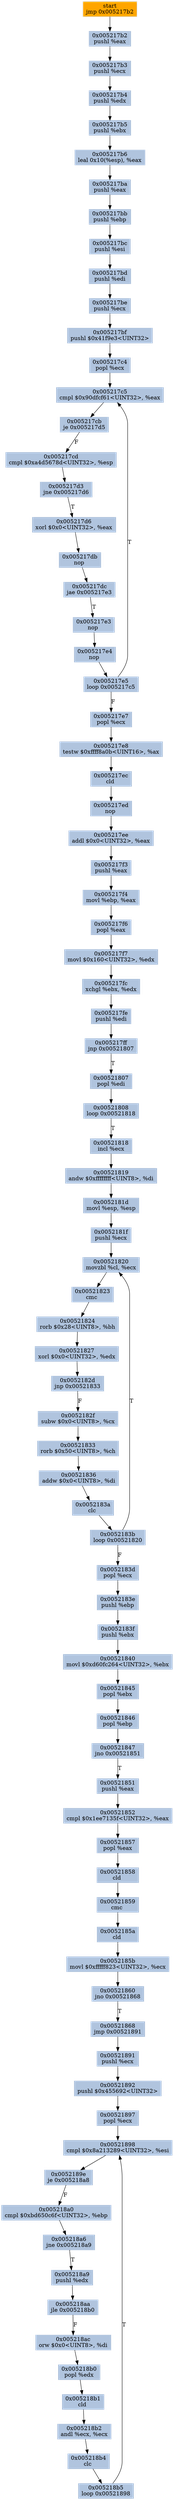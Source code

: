 digraph G {
node[shape=rectangle,style=filled,fillcolor=lightsteelblue,color=lightsteelblue]
bgcolor="transparent"
a0x0052175cjmp_0x005217b2[label="start\njmp 0x005217b2",fillcolor="orange",color="lightgrey"];
a0x005217b2pushl_eax[label="0x005217b2\npushl %eax"];
a0x005217b3pushl_ecx[label="0x005217b3\npushl %ecx"];
a0x005217b4pushl_edx[label="0x005217b4\npushl %edx"];
a0x005217b5pushl_ebx[label="0x005217b5\npushl %ebx"];
a0x005217b6leal_0x10esp__eax[label="0x005217b6\nleal 0x10(%esp), %eax"];
a0x005217bapushl_eax[label="0x005217ba\npushl %eax"];
a0x005217bbpushl_ebp[label="0x005217bb\npushl %ebp"];
a0x005217bcpushl_esi[label="0x005217bc\npushl %esi"];
a0x005217bdpushl_edi[label="0x005217bd\npushl %edi"];
a0x005217bepushl_ecx[label="0x005217be\npushl %ecx"];
a0x005217bfpushl_0x41f9e3UINT32[label="0x005217bf\npushl $0x41f9e3<UINT32>"];
a0x005217c4popl_ecx[label="0x005217c4\npopl %ecx"];
a0x005217c5cmpl_0x90dfcf61UINT32_eax[label="0x005217c5\ncmpl $0x90dfcf61<UINT32>, %eax"];
a0x005217cbje_0x005217d5[label="0x005217cb\nje 0x005217d5"];
a0x005217cdcmpl_0xa4d5678dUINT32_esp[label="0x005217cd\ncmpl $0xa4d5678d<UINT32>, %esp"];
a0x005217d3jne_0x005217d6[label="0x005217d3\njne 0x005217d6"];
a0x005217d6xorl_0x0UINT32_eax[label="0x005217d6\nxorl $0x0<UINT32>, %eax"];
a0x005217dbnop_[label="0x005217db\nnop "];
a0x005217dcjae_0x005217e3[label="0x005217dc\njae 0x005217e3"];
a0x005217e3nop_[label="0x005217e3\nnop "];
a0x005217e4nop_[label="0x005217e4\nnop "];
a0x005217e5loop_0x005217c5[label="0x005217e5\nloop 0x005217c5"];
a0x005217e7popl_ecx[label="0x005217e7\npopl %ecx"];
a0x005217e8testw_0xffff8a0bUINT16_ax[label="0x005217e8\ntestw $0xffff8a0b<UINT16>, %ax"];
a0x005217eccld_[label="0x005217ec\ncld "];
a0x005217ednop_[label="0x005217ed\nnop "];
a0x005217eeaddl_0x0UINT32_eax[label="0x005217ee\naddl $0x0<UINT32>, %eax"];
a0x005217f3pushl_eax[label="0x005217f3\npushl %eax"];
a0x005217f4movl_ebp_eax[label="0x005217f4\nmovl %ebp, %eax"];
a0x005217f6popl_eax[label="0x005217f6\npopl %eax"];
a0x005217f7movl_0x160UINT32_edx[label="0x005217f7\nmovl $0x160<UINT32>, %edx"];
a0x005217fcxchgl_ebx_edx[label="0x005217fc\nxchgl %ebx, %edx"];
a0x005217fepushl_edi[label="0x005217fe\npushl %edi"];
a0x005217ffjnp_0x00521807[label="0x005217ff\njnp 0x00521807"];
a0x00521807popl_edi[label="0x00521807\npopl %edi"];
a0x00521808loop_0x00521818[label="0x00521808\nloop 0x00521818"];
a0x00521818incl_ecx[label="0x00521818\nincl %ecx"];
a0x00521819andw_0xffffffffUINT8_di[label="0x00521819\nandw $0xffffffff<UINT8>, %di"];
a0x0052181dmovl_esp_esp[label="0x0052181d\nmovl %esp, %esp"];
a0x0052181fpushl_ecx[label="0x0052181f\npushl %ecx"];
a0x00521820movzbl_cl_ecx[label="0x00521820\nmovzbl %cl, %ecx"];
a0x00521823cmc_[label="0x00521823\ncmc "];
a0x00521824rorb_0x28UINT8_bh[label="0x00521824\nrorb $0x28<UINT8>, %bh"];
a0x00521827xorl_0x0UINT32_edx[label="0x00521827\nxorl $0x0<UINT32>, %edx"];
a0x0052182djnp_0x00521833[label="0x0052182d\njnp 0x00521833"];
a0x0052182fsubw_0x0UINT8_cx[label="0x0052182f\nsubw $0x0<UINT8>, %cx"];
a0x00521833rorb_0x50UINT8_ch[label="0x00521833\nrorb $0x50<UINT8>, %ch"];
a0x00521836addw_0x0UINT8_di[label="0x00521836\naddw $0x0<UINT8>, %di"];
a0x0052183aclc_[label="0x0052183a\nclc "];
a0x0052183bloop_0x00521820[label="0x0052183b\nloop 0x00521820"];
a0x0052183dpopl_ecx[label="0x0052183d\npopl %ecx"];
a0x0052183epushl_ebp[label="0x0052183e\npushl %ebp"];
a0x0052183fpushl_ebx[label="0x0052183f\npushl %ebx"];
a0x00521840movl_0xd60fc264UINT32_ebx[label="0x00521840\nmovl $0xd60fc264<UINT32>, %ebx"];
a0x00521845popl_ebx[label="0x00521845\npopl %ebx"];
a0x00521846popl_ebp[label="0x00521846\npopl %ebp"];
a0x00521847jno_0x00521851[label="0x00521847\njno 0x00521851"];
a0x00521851pushl_eax[label="0x00521851\npushl %eax"];
a0x00521852cmpl_0x1ee7135fUINT32_eax[label="0x00521852\ncmpl $0x1ee7135f<UINT32>, %eax"];
a0x00521857popl_eax[label="0x00521857\npopl %eax"];
a0x00521858cld_[label="0x00521858\ncld "];
a0x00521859cmc_[label="0x00521859\ncmc "];
a0x0052185acld_[label="0x0052185a\ncld "];
a0x0052185bmovl_0xfffff823UINT32_ecx[label="0x0052185b\nmovl $0xfffff823<UINT32>, %ecx"];
a0x00521860jno_0x00521868[label="0x00521860\njno 0x00521868"];
a0x00521868jmp_0x00521891[label="0x00521868\njmp 0x00521891"];
a0x00521891pushl_ecx[label="0x00521891\npushl %ecx"];
a0x00521892pushl_0x455692UINT32[label="0x00521892\npushl $0x455692<UINT32>"];
a0x00521897popl_ecx[label="0x00521897\npopl %ecx"];
a0x00521898cmpl_0x8a213289UINT32_esi[label="0x00521898\ncmpl $0x8a213289<UINT32>, %esi"];
a0x0052189eje_0x005218a8[label="0x0052189e\nje 0x005218a8"];
a0x005218a0cmpl_0xbd650c6fUINT32_ebp[label="0x005218a0\ncmpl $0xbd650c6f<UINT32>, %ebp"];
a0x005218a6jne_0x005218a9[label="0x005218a6\njne 0x005218a9"];
a0x005218a9pushl_edx[label="0x005218a9\npushl %edx"];
a0x005218aajle_0x005218b0[label="0x005218aa\njle 0x005218b0"];
a0x005218acorw_0x0UINT8_di[label="0x005218ac\norw $0x0<UINT8>, %di"];
a0x005218b0popl_edx[label="0x005218b0\npopl %edx"];
a0x005218b1cld_[label="0x005218b1\ncld "];
a0x005218b2andl_ecx_ecx[label="0x005218b2\nandl %ecx, %ecx"];
a0x005218b4clc_[label="0x005218b4\nclc "];
a0x005218b5loop_0x00521898[label="0x005218b5\nloop 0x00521898"];
a0x0052175cjmp_0x005217b2 -> a0x005217b2pushl_eax [color="#000000"];
a0x005217b2pushl_eax -> a0x005217b3pushl_ecx [color="#000000"];
a0x005217b3pushl_ecx -> a0x005217b4pushl_edx [color="#000000"];
a0x005217b4pushl_edx -> a0x005217b5pushl_ebx [color="#000000"];
a0x005217b5pushl_ebx -> a0x005217b6leal_0x10esp__eax [color="#000000"];
a0x005217b6leal_0x10esp__eax -> a0x005217bapushl_eax [color="#000000"];
a0x005217bapushl_eax -> a0x005217bbpushl_ebp [color="#000000"];
a0x005217bbpushl_ebp -> a0x005217bcpushl_esi [color="#000000"];
a0x005217bcpushl_esi -> a0x005217bdpushl_edi [color="#000000"];
a0x005217bdpushl_edi -> a0x005217bepushl_ecx [color="#000000"];
a0x005217bepushl_ecx -> a0x005217bfpushl_0x41f9e3UINT32 [color="#000000"];
a0x005217bfpushl_0x41f9e3UINT32 -> a0x005217c4popl_ecx [color="#000000"];
a0x005217c4popl_ecx -> a0x005217c5cmpl_0x90dfcf61UINT32_eax [color="#000000"];
a0x005217c5cmpl_0x90dfcf61UINT32_eax -> a0x005217cbje_0x005217d5 [color="#000000"];
a0x005217cbje_0x005217d5 -> a0x005217cdcmpl_0xa4d5678dUINT32_esp [color="#000000",label="F"];
a0x005217cdcmpl_0xa4d5678dUINT32_esp -> a0x005217d3jne_0x005217d6 [color="#000000"];
a0x005217d3jne_0x005217d6 -> a0x005217d6xorl_0x0UINT32_eax [color="#000000",label="T"];
a0x005217d6xorl_0x0UINT32_eax -> a0x005217dbnop_ [color="#000000"];
a0x005217dbnop_ -> a0x005217dcjae_0x005217e3 [color="#000000"];
a0x005217dcjae_0x005217e3 -> a0x005217e3nop_ [color="#000000",label="T"];
a0x005217e3nop_ -> a0x005217e4nop_ [color="#000000"];
a0x005217e4nop_ -> a0x005217e5loop_0x005217c5 [color="#000000"];
a0x005217e5loop_0x005217c5 -> a0x005217c5cmpl_0x90dfcf61UINT32_eax [color="#000000",label="T"];
a0x005217e5loop_0x005217c5 -> a0x005217e7popl_ecx [color="#000000",label="F"];
a0x005217e7popl_ecx -> a0x005217e8testw_0xffff8a0bUINT16_ax [color="#000000"];
a0x005217e8testw_0xffff8a0bUINT16_ax -> a0x005217eccld_ [color="#000000"];
a0x005217eccld_ -> a0x005217ednop_ [color="#000000"];
a0x005217ednop_ -> a0x005217eeaddl_0x0UINT32_eax [color="#000000"];
a0x005217eeaddl_0x0UINT32_eax -> a0x005217f3pushl_eax [color="#000000"];
a0x005217f3pushl_eax -> a0x005217f4movl_ebp_eax [color="#000000"];
a0x005217f4movl_ebp_eax -> a0x005217f6popl_eax [color="#000000"];
a0x005217f6popl_eax -> a0x005217f7movl_0x160UINT32_edx [color="#000000"];
a0x005217f7movl_0x160UINT32_edx -> a0x005217fcxchgl_ebx_edx [color="#000000"];
a0x005217fcxchgl_ebx_edx -> a0x005217fepushl_edi [color="#000000"];
a0x005217fepushl_edi -> a0x005217ffjnp_0x00521807 [color="#000000"];
a0x005217ffjnp_0x00521807 -> a0x00521807popl_edi [color="#000000",label="T"];
a0x00521807popl_edi -> a0x00521808loop_0x00521818 [color="#000000"];
a0x00521808loop_0x00521818 -> a0x00521818incl_ecx [color="#000000",label="T"];
a0x00521818incl_ecx -> a0x00521819andw_0xffffffffUINT8_di [color="#000000"];
a0x00521819andw_0xffffffffUINT8_di -> a0x0052181dmovl_esp_esp [color="#000000"];
a0x0052181dmovl_esp_esp -> a0x0052181fpushl_ecx [color="#000000"];
a0x0052181fpushl_ecx -> a0x00521820movzbl_cl_ecx [color="#000000"];
a0x00521820movzbl_cl_ecx -> a0x00521823cmc_ [color="#000000"];
a0x00521823cmc_ -> a0x00521824rorb_0x28UINT8_bh [color="#000000"];
a0x00521824rorb_0x28UINT8_bh -> a0x00521827xorl_0x0UINT32_edx [color="#000000"];
a0x00521827xorl_0x0UINT32_edx -> a0x0052182djnp_0x00521833 [color="#000000"];
a0x0052182djnp_0x00521833 -> a0x0052182fsubw_0x0UINT8_cx [color="#000000",label="F"];
a0x0052182fsubw_0x0UINT8_cx -> a0x00521833rorb_0x50UINT8_ch [color="#000000"];
a0x00521833rorb_0x50UINT8_ch -> a0x00521836addw_0x0UINT8_di [color="#000000"];
a0x00521836addw_0x0UINT8_di -> a0x0052183aclc_ [color="#000000"];
a0x0052183aclc_ -> a0x0052183bloop_0x00521820 [color="#000000"];
a0x0052183bloop_0x00521820 -> a0x00521820movzbl_cl_ecx [color="#000000",label="T"];
a0x0052183bloop_0x00521820 -> a0x0052183dpopl_ecx [color="#000000",label="F"];
a0x0052183dpopl_ecx -> a0x0052183epushl_ebp [color="#000000"];
a0x0052183epushl_ebp -> a0x0052183fpushl_ebx [color="#000000"];
a0x0052183fpushl_ebx -> a0x00521840movl_0xd60fc264UINT32_ebx [color="#000000"];
a0x00521840movl_0xd60fc264UINT32_ebx -> a0x00521845popl_ebx [color="#000000"];
a0x00521845popl_ebx -> a0x00521846popl_ebp [color="#000000"];
a0x00521846popl_ebp -> a0x00521847jno_0x00521851 [color="#000000"];
a0x00521847jno_0x00521851 -> a0x00521851pushl_eax [color="#000000",label="T"];
a0x00521851pushl_eax -> a0x00521852cmpl_0x1ee7135fUINT32_eax [color="#000000"];
a0x00521852cmpl_0x1ee7135fUINT32_eax -> a0x00521857popl_eax [color="#000000"];
a0x00521857popl_eax -> a0x00521858cld_ [color="#000000"];
a0x00521858cld_ -> a0x00521859cmc_ [color="#000000"];
a0x00521859cmc_ -> a0x0052185acld_ [color="#000000"];
a0x0052185acld_ -> a0x0052185bmovl_0xfffff823UINT32_ecx [color="#000000"];
a0x0052185bmovl_0xfffff823UINT32_ecx -> a0x00521860jno_0x00521868 [color="#000000"];
a0x00521860jno_0x00521868 -> a0x00521868jmp_0x00521891 [color="#000000",label="T"];
a0x00521868jmp_0x00521891 -> a0x00521891pushl_ecx [color="#000000"];
a0x00521891pushl_ecx -> a0x00521892pushl_0x455692UINT32 [color="#000000"];
a0x00521892pushl_0x455692UINT32 -> a0x00521897popl_ecx [color="#000000"];
a0x00521897popl_ecx -> a0x00521898cmpl_0x8a213289UINT32_esi [color="#000000"];
a0x00521898cmpl_0x8a213289UINT32_esi -> a0x0052189eje_0x005218a8 [color="#000000"];
a0x0052189eje_0x005218a8 -> a0x005218a0cmpl_0xbd650c6fUINT32_ebp [color="#000000",label="F"];
a0x005218a0cmpl_0xbd650c6fUINT32_ebp -> a0x005218a6jne_0x005218a9 [color="#000000"];
a0x005218a6jne_0x005218a9 -> a0x005218a9pushl_edx [color="#000000",label="T"];
a0x005218a9pushl_edx -> a0x005218aajle_0x005218b0 [color="#000000"];
a0x005218aajle_0x005218b0 -> a0x005218acorw_0x0UINT8_di [color="#000000",label="F"];
a0x005218acorw_0x0UINT8_di -> a0x005218b0popl_edx [color="#000000"];
a0x005218b0popl_edx -> a0x005218b1cld_ [color="#000000"];
a0x005218b1cld_ -> a0x005218b2andl_ecx_ecx [color="#000000"];
a0x005218b2andl_ecx_ecx -> a0x005218b4clc_ [color="#000000"];
a0x005218b4clc_ -> a0x005218b5loop_0x00521898 [color="#000000"];
a0x005218b5loop_0x00521898 -> a0x00521898cmpl_0x8a213289UINT32_esi [color="#000000",label="T"];
}
